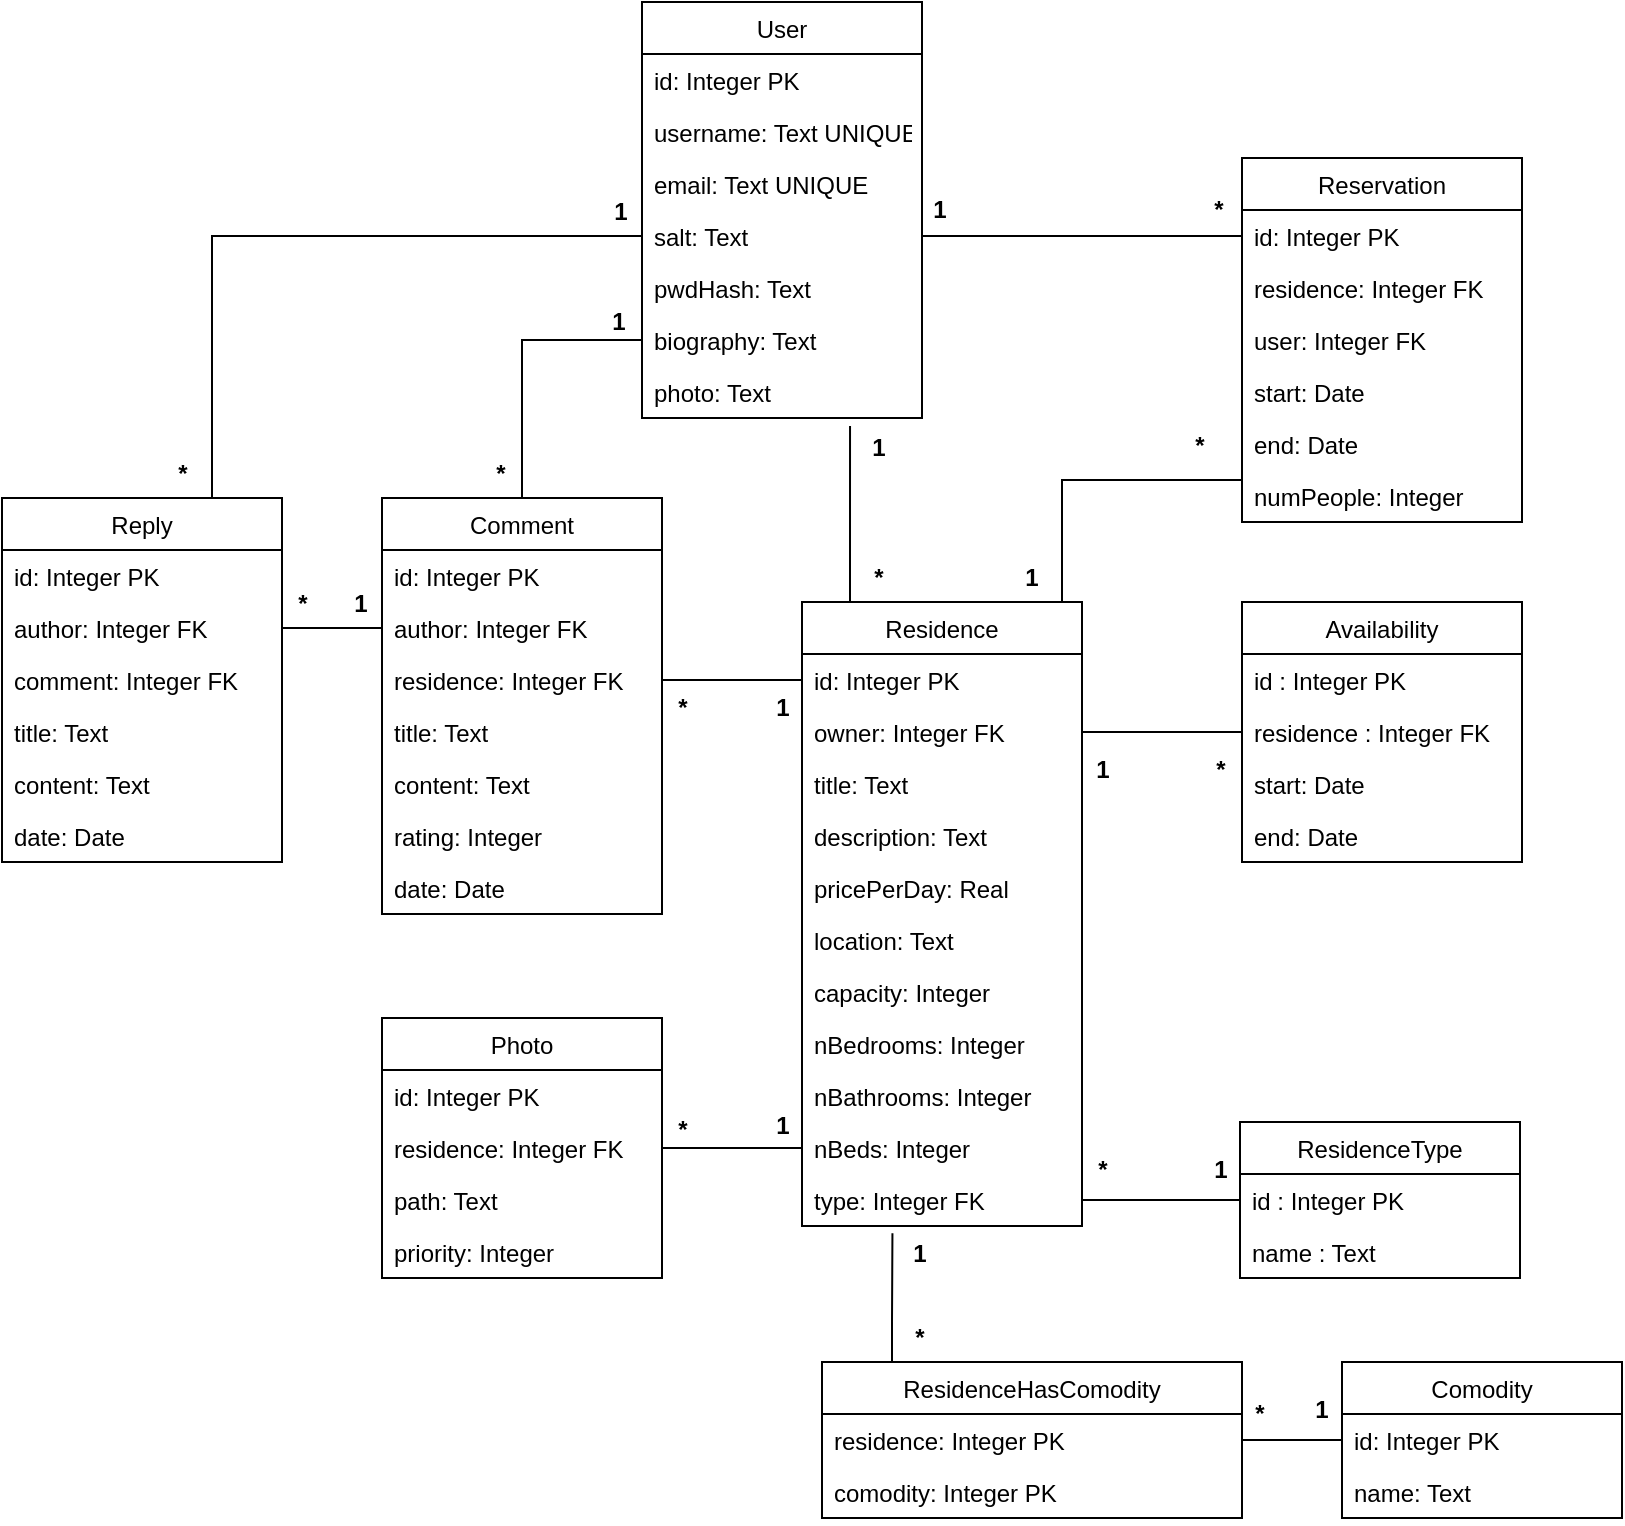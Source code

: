 <mxfile version="12.2.0" type="device" pages="1"><diagram id="iP0iWWese7woXahSP8J5" name="Page-1"><mxGraphModel dx="2500" dy="855" grid="1" gridSize="10" guides="1" tooltips="1" connect="1" arrows="1" fold="1" page="1" pageScale="1" pageWidth="827" pageHeight="1169" math="0" shadow="0"><root><mxCell id="0"/><mxCell id="1" parent="0"/><mxCell id="5Inx0Mx50LOXE3vgJmMi-1" value="User" style="swimlane;fontStyle=0;childLayout=stackLayout;horizontal=1;startSize=26;fillColor=none;horizontalStack=0;resizeParent=1;resizeParentMax=0;resizeLast=0;collapsible=1;marginBottom=0;" parent="1" vertex="1"><mxGeometry x="150" y="60" width="140" height="208" as="geometry"/></mxCell><mxCell id="5Inx0Mx50LOXE3vgJmMi-2" value="id: Integer PK" style="text;strokeColor=none;fillColor=none;align=left;verticalAlign=top;spacingLeft=4;spacingRight=4;overflow=hidden;rotatable=0;points=[[0,0.5],[1,0.5]];portConstraint=eastwest;" parent="5Inx0Mx50LOXE3vgJmMi-1" vertex="1"><mxGeometry y="26" width="140" height="26" as="geometry"/></mxCell><mxCell id="5Inx0Mx50LOXE3vgJmMi-3" value="username: Text UNIQUE" style="text;strokeColor=none;fillColor=none;align=left;verticalAlign=top;spacingLeft=4;spacingRight=4;overflow=hidden;rotatable=0;points=[[0,0.5],[1,0.5]];portConstraint=eastwest;" parent="5Inx0Mx50LOXE3vgJmMi-1" vertex="1"><mxGeometry y="52" width="140" height="26" as="geometry"/></mxCell><mxCell id="5Inx0Mx50LOXE3vgJmMi-26" value="email: Text UNIQUE" style="text;strokeColor=none;fillColor=none;align=left;verticalAlign=top;spacingLeft=4;spacingRight=4;overflow=hidden;rotatable=0;points=[[0,0.5],[1,0.5]];portConstraint=eastwest;" parent="5Inx0Mx50LOXE3vgJmMi-1" vertex="1"><mxGeometry y="78" width="140" height="26" as="geometry"/></mxCell><mxCell id="5Inx0Mx50LOXE3vgJmMi-31" value="salt: Text" style="text;strokeColor=none;fillColor=none;align=left;verticalAlign=top;spacingLeft=4;spacingRight=4;overflow=hidden;rotatable=0;points=[[0,0.5],[1,0.5]];portConstraint=eastwest;" parent="5Inx0Mx50LOXE3vgJmMi-1" vertex="1"><mxGeometry y="104" width="140" height="26" as="geometry"/></mxCell><mxCell id="5Inx0Mx50LOXE3vgJmMi-4" value="pwdHash: Text" style="text;strokeColor=none;fillColor=none;align=left;verticalAlign=top;spacingLeft=4;spacingRight=4;overflow=hidden;rotatable=0;points=[[0,0.5],[1,0.5]];portConstraint=eastwest;" parent="5Inx0Mx50LOXE3vgJmMi-1" vertex="1"><mxGeometry y="130" width="140" height="26" as="geometry"/></mxCell><mxCell id="5Inx0Mx50LOXE3vgJmMi-79" value="biography: Text" style="text;strokeColor=none;fillColor=none;align=left;verticalAlign=top;spacingLeft=4;spacingRight=4;overflow=hidden;rotatable=0;points=[[0,0.5],[1,0.5]];portConstraint=eastwest;" parent="5Inx0Mx50LOXE3vgJmMi-1" vertex="1"><mxGeometry y="156" width="140" height="26" as="geometry"/></mxCell><mxCell id="5Inx0Mx50LOXE3vgJmMi-82" value="photo: Text" style="text;strokeColor=none;fillColor=none;align=left;verticalAlign=top;spacingLeft=4;spacingRight=4;overflow=hidden;rotatable=0;points=[[0,0.5],[1,0.5]];portConstraint=eastwest;" parent="5Inx0Mx50LOXE3vgJmMi-1" vertex="1"><mxGeometry y="182" width="140" height="26" as="geometry"/></mxCell><mxCell id="5Inx0Mx50LOXE3vgJmMi-5" value="Reservation" style="swimlane;fontStyle=0;childLayout=stackLayout;horizontal=1;startSize=26;fillColor=none;horizontalStack=0;resizeParent=1;resizeParentMax=0;resizeLast=0;collapsible=1;marginBottom=0;" parent="1" vertex="1"><mxGeometry x="450" y="138" width="140" height="182" as="geometry"/></mxCell><mxCell id="5Inx0Mx50LOXE3vgJmMi-6" value="id: Integer PK" style="text;strokeColor=none;fillColor=none;align=left;verticalAlign=top;spacingLeft=4;spacingRight=4;overflow=hidden;rotatable=0;points=[[0,0.5],[1,0.5]];portConstraint=eastwest;" parent="5Inx0Mx50LOXE3vgJmMi-5" vertex="1"><mxGeometry y="26" width="140" height="26" as="geometry"/></mxCell><mxCell id="5Inx0Mx50LOXE3vgJmMi-7" value="residence: Integer FK" style="text;strokeColor=none;fillColor=none;align=left;verticalAlign=top;spacingLeft=4;spacingRight=4;overflow=hidden;rotatable=0;points=[[0,0.5],[1,0.5]];portConstraint=eastwest;" parent="5Inx0Mx50LOXE3vgJmMi-5" vertex="1"><mxGeometry y="52" width="140" height="26" as="geometry"/></mxCell><mxCell id="5Inx0Mx50LOXE3vgJmMi-8" value="user: Integer FK" style="text;strokeColor=none;fillColor=none;align=left;verticalAlign=top;spacingLeft=4;spacingRight=4;overflow=hidden;rotatable=0;points=[[0,0.5],[1,0.5]];portConstraint=eastwest;" parent="5Inx0Mx50LOXE3vgJmMi-5" vertex="1"><mxGeometry y="78" width="140" height="26" as="geometry"/></mxCell><mxCell id="5Inx0Mx50LOXE3vgJmMi-32" value="start: Date" style="text;strokeColor=none;fillColor=none;align=left;verticalAlign=top;spacingLeft=4;spacingRight=4;overflow=hidden;rotatable=0;points=[[0,0.5],[1,0.5]];portConstraint=eastwest;" parent="5Inx0Mx50LOXE3vgJmMi-5" vertex="1"><mxGeometry y="104" width="140" height="26" as="geometry"/></mxCell><mxCell id="5Inx0Mx50LOXE3vgJmMi-33" value="end: Date" style="text;strokeColor=none;fillColor=none;align=left;verticalAlign=top;spacingLeft=4;spacingRight=4;overflow=hidden;rotatable=0;points=[[0,0.5],[1,0.5]];portConstraint=eastwest;" parent="5Inx0Mx50LOXE3vgJmMi-5" vertex="1"><mxGeometry y="130" width="140" height="26" as="geometry"/></mxCell><mxCell id="5Inx0Mx50LOXE3vgJmMi-34" value="numPeople: Integer" style="text;strokeColor=none;fillColor=none;align=left;verticalAlign=top;spacingLeft=4;spacingRight=4;overflow=hidden;rotatable=0;points=[[0,0.5],[1,0.5]];portConstraint=eastwest;" parent="5Inx0Mx50LOXE3vgJmMi-5" vertex="1"><mxGeometry y="156" width="140" height="26" as="geometry"/></mxCell><mxCell id="5Inx0Mx50LOXE3vgJmMi-84" style="edgeStyle=orthogonalEdgeStyle;rounded=0;orthogonalLoop=1;jettySize=auto;html=1;entryX=0.743;entryY=1.156;entryDx=0;entryDy=0;entryPerimeter=0;endArrow=none;endFill=0;" parent="1" source="5Inx0Mx50LOXE3vgJmMi-10" target="5Inx0Mx50LOXE3vgJmMi-82" edge="1"><mxGeometry relative="1" as="geometry"><Array as="points"><mxPoint x="254" y="340"/><mxPoint x="254" y="340"/></Array></mxGeometry></mxCell><mxCell id="5Inx0Mx50LOXE3vgJmMi-10" value="Residence" style="swimlane;fontStyle=0;childLayout=stackLayout;horizontal=1;startSize=26;fillColor=none;horizontalStack=0;resizeParent=1;resizeParentMax=0;resizeLast=0;collapsible=1;marginBottom=0;" parent="1" vertex="1"><mxGeometry x="230" y="360" width="140" height="312" as="geometry"/></mxCell><mxCell id="5Inx0Mx50LOXE3vgJmMi-11" value="id: Integer PK" style="text;strokeColor=none;fillColor=none;align=left;verticalAlign=top;spacingLeft=4;spacingRight=4;overflow=hidden;rotatable=0;points=[[0,0.5],[1,0.5]];portConstraint=eastwest;" parent="5Inx0Mx50LOXE3vgJmMi-10" vertex="1"><mxGeometry y="26" width="140" height="26" as="geometry"/></mxCell><mxCell id="5Inx0Mx50LOXE3vgJmMi-12" value="owner: Integer FK" style="text;strokeColor=none;fillColor=none;align=left;verticalAlign=top;spacingLeft=4;spacingRight=4;overflow=hidden;rotatable=0;points=[[0,0.5],[1,0.5]];portConstraint=eastwest;" parent="5Inx0Mx50LOXE3vgJmMi-10" vertex="1"><mxGeometry y="52" width="140" height="26" as="geometry"/></mxCell><mxCell id="5Inx0Mx50LOXE3vgJmMi-13" value="title: Text" style="text;strokeColor=none;fillColor=none;align=left;verticalAlign=top;spacingLeft=4;spacingRight=4;overflow=hidden;rotatable=0;points=[[0,0.5],[1,0.5]];portConstraint=eastwest;" parent="5Inx0Mx50LOXE3vgJmMi-10" vertex="1"><mxGeometry y="78" width="140" height="26" as="geometry"/></mxCell><mxCell id="5Inx0Mx50LOXE3vgJmMi-25" value="description: Text" style="text;strokeColor=none;fillColor=none;align=left;verticalAlign=top;spacingLeft=4;spacingRight=4;overflow=hidden;rotatable=0;points=[[0,0.5],[1,0.5]];portConstraint=eastwest;" parent="5Inx0Mx50LOXE3vgJmMi-10" vertex="1"><mxGeometry y="104" width="140" height="26" as="geometry"/></mxCell><mxCell id="5Inx0Mx50LOXE3vgJmMi-21" value="pricePerDay: Real" style="text;strokeColor=none;fillColor=none;align=left;verticalAlign=top;spacingLeft=4;spacingRight=4;overflow=hidden;rotatable=0;points=[[0,0.5],[1,0.5]];portConstraint=eastwest;" parent="5Inx0Mx50LOXE3vgJmMi-10" vertex="1"><mxGeometry y="130" width="140" height="26" as="geometry"/></mxCell><mxCell id="5Inx0Mx50LOXE3vgJmMi-22" value="location: Text" style="text;strokeColor=none;fillColor=none;align=left;verticalAlign=top;spacingLeft=4;spacingRight=4;overflow=hidden;rotatable=0;points=[[0,0.5],[1,0.5]];portConstraint=eastwest;" parent="5Inx0Mx50LOXE3vgJmMi-10" vertex="1"><mxGeometry y="156" width="140" height="26" as="geometry"/></mxCell><mxCell id="5Inx0Mx50LOXE3vgJmMi-24" value="capacity: Integer" style="text;strokeColor=none;fillColor=none;align=left;verticalAlign=top;spacingLeft=4;spacingRight=4;overflow=hidden;rotatable=0;points=[[0,0.5],[1,0.5]];portConstraint=eastwest;" parent="5Inx0Mx50LOXE3vgJmMi-10" vertex="1"><mxGeometry y="182" width="140" height="26" as="geometry"/></mxCell><mxCell id="5Inx0Mx50LOXE3vgJmMi-23" value="nBedrooms: Integer" style="text;strokeColor=none;fillColor=none;align=left;verticalAlign=top;spacingLeft=4;spacingRight=4;overflow=hidden;rotatable=0;points=[[0,0.5],[1,0.5]];portConstraint=eastwest;" parent="5Inx0Mx50LOXE3vgJmMi-10" vertex="1"><mxGeometry y="208" width="140" height="26" as="geometry"/></mxCell><mxCell id="5Inx0Mx50LOXE3vgJmMi-48" value="nBathrooms: Integer" style="text;strokeColor=none;fillColor=none;align=left;verticalAlign=top;spacingLeft=4;spacingRight=4;overflow=hidden;rotatable=0;points=[[0,0.5],[1,0.5]];portConstraint=eastwest;" parent="5Inx0Mx50LOXE3vgJmMi-10" vertex="1"><mxGeometry y="234" width="140" height="26" as="geometry"/></mxCell><mxCell id="5Inx0Mx50LOXE3vgJmMi-49" value="nBeds: Integer" style="text;strokeColor=none;fillColor=none;align=left;verticalAlign=top;spacingLeft=4;spacingRight=4;overflow=hidden;rotatable=0;points=[[0,0.5],[1,0.5]];portConstraint=eastwest;" parent="5Inx0Mx50LOXE3vgJmMi-10" vertex="1"><mxGeometry y="260" width="140" height="26" as="geometry"/></mxCell><mxCell id="5Inx0Mx50LOXE3vgJmMi-50" value="type: Integer FK" style="text;strokeColor=none;fillColor=none;align=left;verticalAlign=top;spacingLeft=4;spacingRight=4;overflow=hidden;rotatable=0;points=[[0,0.5],[1,0.5]];portConstraint=eastwest;" parent="5Inx0Mx50LOXE3vgJmMi-10" vertex="1"><mxGeometry y="286" width="140" height="26" as="geometry"/></mxCell><mxCell id="5Inx0Mx50LOXE3vgJmMi-14" value="Availability" style="swimlane;fontStyle=0;childLayout=stackLayout;horizontal=1;startSize=26;fillColor=none;horizontalStack=0;resizeParent=1;resizeParentMax=0;resizeLast=0;collapsible=1;marginBottom=0;" parent="1" vertex="1"><mxGeometry x="450" y="360" width="140" height="130" as="geometry"/></mxCell><mxCell id="5Inx0Mx50LOXE3vgJmMi-15" value="id : Integer PK" style="text;strokeColor=none;fillColor=none;align=left;verticalAlign=top;spacingLeft=4;spacingRight=4;overflow=hidden;rotatable=0;points=[[0,0.5],[1,0.5]];portConstraint=eastwest;" parent="5Inx0Mx50LOXE3vgJmMi-14" vertex="1"><mxGeometry y="26" width="140" height="26" as="geometry"/></mxCell><mxCell id="5Inx0Mx50LOXE3vgJmMi-18" value="residence : Integer FK" style="text;strokeColor=none;fillColor=none;align=left;verticalAlign=top;spacingLeft=4;spacingRight=4;overflow=hidden;rotatable=0;points=[[0,0.5],[1,0.5]];portConstraint=eastwest;" parent="5Inx0Mx50LOXE3vgJmMi-14" vertex="1"><mxGeometry y="52" width="140" height="26" as="geometry"/></mxCell><mxCell id="5Inx0Mx50LOXE3vgJmMi-16" value="start: Date" style="text;strokeColor=none;fillColor=none;align=left;verticalAlign=top;spacingLeft=4;spacingRight=4;overflow=hidden;rotatable=0;points=[[0,0.5],[1,0.5]];portConstraint=eastwest;" parent="5Inx0Mx50LOXE3vgJmMi-14" vertex="1"><mxGeometry y="78" width="140" height="26" as="geometry"/></mxCell><mxCell id="5Inx0Mx50LOXE3vgJmMi-17" value="end: Date" style="text;strokeColor=none;fillColor=none;align=left;verticalAlign=top;spacingLeft=4;spacingRight=4;overflow=hidden;rotatable=0;points=[[0,0.5],[1,0.5]];portConstraint=eastwest;" parent="5Inx0Mx50LOXE3vgJmMi-14" vertex="1"><mxGeometry y="104" width="140" height="26" as="geometry"/></mxCell><mxCell id="5Inx0Mx50LOXE3vgJmMi-90" style="edgeStyle=orthogonalEdgeStyle;rounded=0;orthogonalLoop=1;jettySize=auto;html=1;entryX=0;entryY=0.5;entryDx=0;entryDy=0;endArrow=none;endFill=0;" parent="1" source="5Inx0Mx50LOXE3vgJmMi-27" target="5Inx0Mx50LOXE3vgJmMi-79" edge="1"><mxGeometry relative="1" as="geometry"/></mxCell><mxCell id="5Inx0Mx50LOXE3vgJmMi-27" value="Comment" style="swimlane;fontStyle=0;childLayout=stackLayout;horizontal=1;startSize=26;fillColor=none;horizontalStack=0;resizeParent=1;resizeParentMax=0;resizeLast=0;collapsible=1;marginBottom=0;" parent="1" vertex="1"><mxGeometry x="20" y="308" width="140" height="208" as="geometry"/></mxCell><mxCell id="5Inx0Mx50LOXE3vgJmMi-28" value="id: Integer PK" style="text;strokeColor=none;fillColor=none;align=left;verticalAlign=top;spacingLeft=4;spacingRight=4;overflow=hidden;rotatable=0;points=[[0,0.5],[1,0.5]];portConstraint=eastwest;" parent="5Inx0Mx50LOXE3vgJmMi-27" vertex="1"><mxGeometry y="26" width="140" height="26" as="geometry"/></mxCell><mxCell id="5Inx0Mx50LOXE3vgJmMi-30" value="author: Integer FK" style="text;strokeColor=none;fillColor=none;align=left;verticalAlign=top;spacingLeft=4;spacingRight=4;overflow=hidden;rotatable=0;points=[[0,0.5],[1,0.5]];portConstraint=eastwest;" parent="5Inx0Mx50LOXE3vgJmMi-27" vertex="1"><mxGeometry y="52" width="140" height="26" as="geometry"/></mxCell><mxCell id="5Inx0Mx50LOXE3vgJmMi-29" value="residence: Integer FK" style="text;strokeColor=none;fillColor=none;align=left;verticalAlign=top;spacingLeft=4;spacingRight=4;overflow=hidden;rotatable=0;points=[[0,0.5],[1,0.5]];portConstraint=eastwest;" parent="5Inx0Mx50LOXE3vgJmMi-27" vertex="1"><mxGeometry y="78" width="140" height="26" as="geometry"/></mxCell><mxCell id="5Inx0Mx50LOXE3vgJmMi-35" value="title: Text" style="text;strokeColor=none;fillColor=none;align=left;verticalAlign=top;spacingLeft=4;spacingRight=4;overflow=hidden;rotatable=0;points=[[0,0.5],[1,0.5]];portConstraint=eastwest;" parent="5Inx0Mx50LOXE3vgJmMi-27" vertex="1"><mxGeometry y="104" width="140" height="26" as="geometry"/></mxCell><mxCell id="5Inx0Mx50LOXE3vgJmMi-36" value="content: Text" style="text;strokeColor=none;fillColor=none;align=left;verticalAlign=top;spacingLeft=4;spacingRight=4;overflow=hidden;rotatable=0;points=[[0,0.5],[1,0.5]];portConstraint=eastwest;" parent="5Inx0Mx50LOXE3vgJmMi-27" vertex="1"><mxGeometry y="130" width="140" height="26" as="geometry"/></mxCell><mxCell id="5Inx0Mx50LOXE3vgJmMi-37" value="rating: Integer" style="text;strokeColor=none;fillColor=none;align=left;verticalAlign=top;spacingLeft=4;spacingRight=4;overflow=hidden;rotatable=0;points=[[0,0.5],[1,0.5]];portConstraint=eastwest;" parent="5Inx0Mx50LOXE3vgJmMi-27" vertex="1"><mxGeometry y="156" width="140" height="26" as="geometry"/></mxCell><mxCell id="5Inx0Mx50LOXE3vgJmMi-38" value="date: Date" style="text;strokeColor=none;fillColor=none;align=left;verticalAlign=top;spacingLeft=4;spacingRight=4;overflow=hidden;rotatable=0;points=[[0,0.5],[1,0.5]];portConstraint=eastwest;" parent="5Inx0Mx50LOXE3vgJmMi-27" vertex="1"><mxGeometry y="182" width="140" height="26" as="geometry"/></mxCell><mxCell id="1BMxIGrok19aSOFd6MIy-2" style="edgeStyle=orthogonalEdgeStyle;rounded=0;orthogonalLoop=1;jettySize=auto;html=1;exitX=1;exitY=0.5;exitDx=0;exitDy=0;entryX=0;entryY=0.5;entryDx=0;entryDy=0;endArrow=none;endFill=0;" edge="1" parent="1" source="5Inx0Mx50LOXE3vgJmMi-39" target="5Inx0Mx50LOXE3vgJmMi-49"><mxGeometry relative="1" as="geometry"><Array as="points"><mxPoint x="230" y="633"/><mxPoint x="230" y="633"/></Array></mxGeometry></mxCell><mxCell id="5Inx0Mx50LOXE3vgJmMi-39" value="Photo" style="swimlane;fontStyle=0;childLayout=stackLayout;horizontal=1;startSize=26;fillColor=none;horizontalStack=0;resizeParent=1;resizeParentMax=0;resizeLast=0;collapsible=1;marginBottom=0;" parent="1" vertex="1"><mxGeometry x="20" y="568" width="140" height="130" as="geometry"/></mxCell><mxCell id="5Inx0Mx50LOXE3vgJmMi-40" value="id: Integer PK" style="text;strokeColor=none;fillColor=none;align=left;verticalAlign=top;spacingLeft=4;spacingRight=4;overflow=hidden;rotatable=0;points=[[0,0.5],[1,0.5]];portConstraint=eastwest;" parent="5Inx0Mx50LOXE3vgJmMi-39" vertex="1"><mxGeometry y="26" width="140" height="26" as="geometry"/></mxCell><mxCell id="5Inx0Mx50LOXE3vgJmMi-41" value="residence: Integer FK" style="text;strokeColor=none;fillColor=none;align=left;verticalAlign=top;spacingLeft=4;spacingRight=4;overflow=hidden;rotatable=0;points=[[0,0.5],[1,0.5]];portConstraint=eastwest;" parent="5Inx0Mx50LOXE3vgJmMi-39" vertex="1"><mxGeometry y="52" width="140" height="26" as="geometry"/></mxCell><mxCell id="5Inx0Mx50LOXE3vgJmMi-42" value="path: Text" style="text;strokeColor=none;fillColor=none;align=left;verticalAlign=top;spacingLeft=4;spacingRight=4;overflow=hidden;rotatable=0;points=[[0,0.5],[1,0.5]];portConstraint=eastwest;" parent="5Inx0Mx50LOXE3vgJmMi-39" vertex="1"><mxGeometry y="78" width="140" height="26" as="geometry"/></mxCell><mxCell id="5Inx0Mx50LOXE3vgJmMi-47" value="priority: Integer" style="text;strokeColor=none;fillColor=none;align=left;verticalAlign=top;spacingLeft=4;spacingRight=4;overflow=hidden;rotatable=0;points=[[0,0.5],[1,0.5]];portConstraint=eastwest;" parent="5Inx0Mx50LOXE3vgJmMi-39" vertex="1"><mxGeometry y="104" width="140" height="26" as="geometry"/></mxCell><mxCell id="5Inx0Mx50LOXE3vgJmMi-51" value="Comodity" style="swimlane;fontStyle=0;childLayout=stackLayout;horizontal=1;startSize=26;fillColor=none;horizontalStack=0;resizeParent=1;resizeParentMax=0;resizeLast=0;collapsible=1;marginBottom=0;" parent="1" vertex="1"><mxGeometry x="500" y="740" width="140" height="78" as="geometry"/></mxCell><mxCell id="5Inx0Mx50LOXE3vgJmMi-52" value="id: Integer PK" style="text;strokeColor=none;fillColor=none;align=left;verticalAlign=top;spacingLeft=4;spacingRight=4;overflow=hidden;rotatable=0;points=[[0,0.5],[1,0.5]];portConstraint=eastwest;" parent="5Inx0Mx50LOXE3vgJmMi-51" vertex="1"><mxGeometry y="26" width="140" height="26" as="geometry"/></mxCell><mxCell id="5Inx0Mx50LOXE3vgJmMi-53" value="name: Text" style="text;strokeColor=none;fillColor=none;align=left;verticalAlign=top;spacingLeft=4;spacingRight=4;overflow=hidden;rotatable=0;points=[[0,0.5],[1,0.5]];portConstraint=eastwest;" parent="5Inx0Mx50LOXE3vgJmMi-51" vertex="1"><mxGeometry y="52" width="140" height="26" as="geometry"/></mxCell><mxCell id="5Inx0Mx50LOXE3vgJmMi-89" style="edgeStyle=orthogonalEdgeStyle;rounded=0;orthogonalLoop=1;jettySize=auto;html=1;entryX=0.323;entryY=1.138;entryDx=0;entryDy=0;entryPerimeter=0;endArrow=none;endFill=0;" parent="1" source="5Inx0Mx50LOXE3vgJmMi-59" target="5Inx0Mx50LOXE3vgJmMi-50" edge="1"><mxGeometry relative="1" as="geometry"><Array as="points"><mxPoint x="275" y="720"/><mxPoint x="275" y="720"/></Array></mxGeometry></mxCell><mxCell id="5Inx0Mx50LOXE3vgJmMi-59" value="ResidenceHasComodity" style="swimlane;fontStyle=0;childLayout=stackLayout;horizontal=1;startSize=26;fillColor=none;horizontalStack=0;resizeParent=1;resizeParentMax=0;resizeLast=0;collapsible=1;marginBottom=0;" parent="1" vertex="1"><mxGeometry x="240" y="740" width="210" height="78" as="geometry"/></mxCell><mxCell id="5Inx0Mx50LOXE3vgJmMi-60" value="residence: Integer PK" style="text;strokeColor=none;fillColor=none;align=left;verticalAlign=top;spacingLeft=4;spacingRight=4;overflow=hidden;rotatable=0;points=[[0,0.5],[1,0.5]];portConstraint=eastwest;" parent="5Inx0Mx50LOXE3vgJmMi-59" vertex="1"><mxGeometry y="26" width="210" height="26" as="geometry"/></mxCell><mxCell id="5Inx0Mx50LOXE3vgJmMi-61" value="comodity: Integer PK" style="text;strokeColor=none;fillColor=none;align=left;verticalAlign=top;spacingLeft=4;spacingRight=4;overflow=hidden;rotatable=0;points=[[0,0.5],[1,0.5]];portConstraint=eastwest;" parent="5Inx0Mx50LOXE3vgJmMi-59" vertex="1"><mxGeometry y="52" width="210" height="26" as="geometry"/></mxCell><mxCell id="5Inx0Mx50LOXE3vgJmMi-65" style="edgeStyle=orthogonalEdgeStyle;rounded=0;orthogonalLoop=1;jettySize=auto;html=1;exitX=0;exitY=0.5;exitDx=0;exitDy=0;entryX=0.75;entryY=0;entryDx=0;entryDy=0;endArrow=none;endFill=0;" parent="1" source="5Inx0Mx50LOXE3vgJmMi-34" target="5Inx0Mx50LOXE3vgJmMi-10" edge="1"><mxGeometry relative="1" as="geometry"><Array as="points"><mxPoint x="360" y="299"/><mxPoint x="360" y="360"/></Array></mxGeometry></mxCell><mxCell id="5Inx0Mx50LOXE3vgJmMi-78" style="edgeStyle=orthogonalEdgeStyle;rounded=0;orthogonalLoop=1;jettySize=auto;html=1;exitX=1;exitY=0.5;exitDx=0;exitDy=0;entryX=0;entryY=0.5;entryDx=0;entryDy=0;endArrow=none;endFill=0;" parent="1" source="5Inx0Mx50LOXE3vgJmMi-29" target="5Inx0Mx50LOXE3vgJmMi-11" edge="1"><mxGeometry relative="1" as="geometry"/></mxCell><mxCell id="5Inx0Mx50LOXE3vgJmMi-85" style="edgeStyle=orthogonalEdgeStyle;rounded=0;orthogonalLoop=1;jettySize=auto;html=1;exitX=0;exitY=0.5;exitDx=0;exitDy=0;entryX=1;entryY=0.5;entryDx=0;entryDy=0;endArrow=none;endFill=0;" parent="1" source="5Inx0Mx50LOXE3vgJmMi-18" target="5Inx0Mx50LOXE3vgJmMi-12" edge="1"><mxGeometry relative="1" as="geometry"/></mxCell><mxCell id="5Inx0Mx50LOXE3vgJmMi-91" style="edgeStyle=orthogonalEdgeStyle;rounded=0;orthogonalLoop=1;jettySize=auto;html=1;exitX=1;exitY=0.5;exitDx=0;exitDy=0;entryX=0;entryY=0.5;entryDx=0;entryDy=0;endArrow=none;endFill=0;" parent="1" source="5Inx0Mx50LOXE3vgJmMi-60" target="5Inx0Mx50LOXE3vgJmMi-52" edge="1"><mxGeometry relative="1" as="geometry"/></mxCell><mxCell id="5Inx0Mx50LOXE3vgJmMi-94" value="1" style="text;align=center;fontStyle=1;verticalAlign=middle;spacingLeft=3;spacingRight=3;strokeColor=none;rotatable=0;points=[[0,0.5],[1,0.5]];portConstraint=eastwest;" parent="1" vertex="1"><mxGeometry x="279" y="672" width="20" height="26" as="geometry"/></mxCell><mxCell id="5Inx0Mx50LOXE3vgJmMi-95" value="*" style="text;align=center;fontStyle=1;verticalAlign=middle;spacingLeft=3;spacingRight=3;strokeColor=none;rotatable=0;points=[[0,0.5],[1,0.5]];portConstraint=eastwest;" parent="1" vertex="1"><mxGeometry x="279" y="714" width="20" height="26" as="geometry"/></mxCell><mxCell id="5Inx0Mx50LOXE3vgJmMi-96" value="*" style="text;align=center;fontStyle=1;verticalAlign=middle;spacingLeft=3;spacingRight=3;strokeColor=none;rotatable=0;points=[[0,0.5],[1,0.5]];portConstraint=eastwest;" parent="1" vertex="1"><mxGeometry x="449" y="752" width="20" height="26" as="geometry"/></mxCell><mxCell id="5Inx0Mx50LOXE3vgJmMi-97" value="1" style="text;align=center;fontStyle=1;verticalAlign=middle;spacingLeft=3;spacingRight=3;strokeColor=none;rotatable=0;points=[[0,0.5],[1,0.5]];portConstraint=eastwest;" parent="1" vertex="1"><mxGeometry x="480" y="750" width="20" height="26" as="geometry"/></mxCell><mxCell id="5Inx0Mx50LOXE3vgJmMi-98" value="*" style="text;align=center;fontStyle=1;verticalAlign=middle;spacingLeft=3;spacingRight=3;strokeColor=none;rotatable=0;points=[[0,0.5],[1,0.5]];portConstraint=eastwest;" parent="1" vertex="1"><mxGeometry x="160" y="610" width="21" height="26" as="geometry"/></mxCell><mxCell id="5Inx0Mx50LOXE3vgJmMi-99" value="1" style="text;align=center;fontStyle=1;verticalAlign=middle;spacingLeft=3;spacingRight=3;strokeColor=none;rotatable=0;points=[[0,0.5],[1,0.5]];portConstraint=eastwest;" parent="1" vertex="1"><mxGeometry x="210.5" y="608" width="20" height="26" as="geometry"/></mxCell><mxCell id="5Inx0Mx50LOXE3vgJmMi-101" value="*" style="text;align=center;fontStyle=1;verticalAlign=middle;spacingLeft=3;spacingRight=3;strokeColor=none;rotatable=0;points=[[0,0.5],[1,0.5]];portConstraint=eastwest;" parent="1" vertex="1"><mxGeometry x="160" y="399" width="21" height="26" as="geometry"/></mxCell><mxCell id="5Inx0Mx50LOXE3vgJmMi-102" value="1" style="text;align=center;fontStyle=1;verticalAlign=middle;spacingLeft=3;spacingRight=3;strokeColor=none;rotatable=0;points=[[0,0.5],[1,0.5]];portConstraint=eastwest;" parent="1" vertex="1"><mxGeometry x="210" y="399" width="21" height="26" as="geometry"/></mxCell><mxCell id="5Inx0Mx50LOXE3vgJmMi-103" value="*" style="text;align=center;fontStyle=1;verticalAlign=middle;spacingLeft=3;spacingRight=3;strokeColor=none;rotatable=0;points=[[0,0.5],[1,0.5]];portConstraint=eastwest;" parent="1" vertex="1"><mxGeometry x="429" y="430" width="21" height="26" as="geometry"/></mxCell><mxCell id="5Inx0Mx50LOXE3vgJmMi-104" value="1" style="text;align=center;fontStyle=1;verticalAlign=middle;spacingLeft=3;spacingRight=3;strokeColor=none;rotatable=0;points=[[0,0.5],[1,0.5]];portConstraint=eastwest;" parent="1" vertex="1"><mxGeometry x="370" y="430" width="21" height="26" as="geometry"/></mxCell><mxCell id="5Inx0Mx50LOXE3vgJmMi-105" value="1" style="text;align=center;fontStyle=1;verticalAlign=middle;spacingLeft=3;spacingRight=3;strokeColor=none;rotatable=0;points=[[0,0.5],[1,0.5]];portConstraint=eastwest;" parent="1" vertex="1"><mxGeometry x="334.5" y="334" width="21" height="26" as="geometry"/></mxCell><mxCell id="5Inx0Mx50LOXE3vgJmMi-106" value="*" style="text;align=center;fontStyle=1;verticalAlign=middle;spacingLeft=3;spacingRight=3;strokeColor=none;rotatable=0;points=[[0,0.5],[1,0.5]];portConstraint=eastwest;" parent="1" vertex="1"><mxGeometry x="418.5" y="268" width="21" height="26" as="geometry"/></mxCell><mxCell id="5Inx0Mx50LOXE3vgJmMi-107" value="*" style="text;align=center;fontStyle=1;verticalAlign=middle;spacingLeft=3;spacingRight=3;strokeColor=none;rotatable=0;points=[[0,0.5],[1,0.5]];portConstraint=eastwest;" parent="1" vertex="1"><mxGeometry x="428" y="150" width="21" height="26" as="geometry"/></mxCell><mxCell id="5Inx0Mx50LOXE3vgJmMi-108" value="1" style="text;align=center;fontStyle=1;verticalAlign=middle;spacingLeft=3;spacingRight=3;strokeColor=none;rotatable=0;points=[[0,0.5],[1,0.5]];portConstraint=eastwest;" parent="1" vertex="1"><mxGeometry x="288.5" y="150" width="21" height="26" as="geometry"/></mxCell><mxCell id="5Inx0Mx50LOXE3vgJmMi-109" value="*" style="text;align=center;fontStyle=1;verticalAlign=middle;spacingLeft=3;spacingRight=3;strokeColor=none;rotatable=0;points=[[0,0.5],[1,0.5]];portConstraint=eastwest;" parent="1" vertex="1"><mxGeometry x="69" y="282" width="21" height="26" as="geometry"/></mxCell><mxCell id="5Inx0Mx50LOXE3vgJmMi-110" value="1" style="text;align=center;fontStyle=1;verticalAlign=middle;spacingLeft=3;spacingRight=3;strokeColor=none;rotatable=0;points=[[0,0.5],[1,0.5]];portConstraint=eastwest;" parent="1" vertex="1"><mxGeometry x="128" y="206" width="21" height="26" as="geometry"/></mxCell><mxCell id="1BMxIGrok19aSOFd6MIy-4" style="edgeStyle=orthogonalEdgeStyle;rounded=0;orthogonalLoop=1;jettySize=auto;html=1;exitX=0.75;exitY=0;exitDx=0;exitDy=0;entryX=0;entryY=0.5;entryDx=0;entryDy=0;endArrow=none;endFill=0;" edge="1" parent="1" source="5Inx0Mx50LOXE3vgJmMi-112" target="5Inx0Mx50LOXE3vgJmMi-31"><mxGeometry relative="1" as="geometry"/></mxCell><mxCell id="5Inx0Mx50LOXE3vgJmMi-112" value="Reply" style="swimlane;fontStyle=0;childLayout=stackLayout;horizontal=1;startSize=26;fillColor=none;horizontalStack=0;resizeParent=1;resizeParentMax=0;resizeLast=0;collapsible=1;marginBottom=0;" parent="1" vertex="1"><mxGeometry x="-170" y="308" width="140" height="182" as="geometry"/></mxCell><mxCell id="5Inx0Mx50LOXE3vgJmMi-113" value="id: Integer PK" style="text;strokeColor=none;fillColor=none;align=left;verticalAlign=top;spacingLeft=4;spacingRight=4;overflow=hidden;rotatable=0;points=[[0,0.5],[1,0.5]];portConstraint=eastwest;" parent="5Inx0Mx50LOXE3vgJmMi-112" vertex="1"><mxGeometry y="26" width="140" height="26" as="geometry"/></mxCell><mxCell id="1BMxIGrok19aSOFd6MIy-3" value="author: Integer FK" style="text;strokeColor=none;fillColor=none;align=left;verticalAlign=top;spacingLeft=4;spacingRight=4;overflow=hidden;rotatable=0;points=[[0,0.5],[1,0.5]];portConstraint=eastwest;" vertex="1" parent="5Inx0Mx50LOXE3vgJmMi-112"><mxGeometry y="52" width="140" height="26" as="geometry"/></mxCell><mxCell id="5Inx0Mx50LOXE3vgJmMi-114" value="comment: Integer FK" style="text;strokeColor=none;fillColor=none;align=left;verticalAlign=top;spacingLeft=4;spacingRight=4;overflow=hidden;rotatable=0;points=[[0,0.5],[1,0.5]];portConstraint=eastwest;" parent="5Inx0Mx50LOXE3vgJmMi-112" vertex="1"><mxGeometry y="78" width="140" height="26" as="geometry"/></mxCell><mxCell id="5Inx0Mx50LOXE3vgJmMi-116" value="title: Text" style="text;strokeColor=none;fillColor=none;align=left;verticalAlign=top;spacingLeft=4;spacingRight=4;overflow=hidden;rotatable=0;points=[[0,0.5],[1,0.5]];portConstraint=eastwest;" parent="5Inx0Mx50LOXE3vgJmMi-112" vertex="1"><mxGeometry y="104" width="140" height="26" as="geometry"/></mxCell><mxCell id="5Inx0Mx50LOXE3vgJmMi-117" value="content: Text" style="text;strokeColor=none;fillColor=none;align=left;verticalAlign=top;spacingLeft=4;spacingRight=4;overflow=hidden;rotatable=0;points=[[0,0.5],[1,0.5]];portConstraint=eastwest;" parent="5Inx0Mx50LOXE3vgJmMi-112" vertex="1"><mxGeometry y="130" width="140" height="26" as="geometry"/></mxCell><mxCell id="5Inx0Mx50LOXE3vgJmMi-119" value="date: Date" style="text;strokeColor=none;fillColor=none;align=left;verticalAlign=top;spacingLeft=4;spacingRight=4;overflow=hidden;rotatable=0;points=[[0,0.5],[1,0.5]];portConstraint=eastwest;" parent="5Inx0Mx50LOXE3vgJmMi-112" vertex="1"><mxGeometry y="156" width="140" height="26" as="geometry"/></mxCell><mxCell id="5Inx0Mx50LOXE3vgJmMi-121" style="edgeStyle=orthogonalEdgeStyle;rounded=0;orthogonalLoop=1;jettySize=auto;html=1;exitX=1;exitY=0.5;exitDx=0;exitDy=0;entryX=0;entryY=0.5;entryDx=0;entryDy=0;endArrow=none;endFill=0;" parent="1" source="1BMxIGrok19aSOFd6MIy-3" target="5Inx0Mx50LOXE3vgJmMi-30" edge="1"><mxGeometry relative="1" as="geometry"/></mxCell><mxCell id="5Inx0Mx50LOXE3vgJmMi-122" value="*" style="text;align=center;fontStyle=1;verticalAlign=middle;spacingLeft=3;spacingRight=3;strokeColor=none;rotatable=0;points=[[0,0.5],[1,0.5]];portConstraint=eastwest;" parent="1" vertex="1"><mxGeometry x="258" y="334" width="21" height="26" as="geometry"/></mxCell><mxCell id="5Inx0Mx50LOXE3vgJmMi-123" value="1" style="text;align=center;fontStyle=1;verticalAlign=middle;spacingLeft=3;spacingRight=3;strokeColor=none;rotatable=0;points=[[0,0.5],[1,0.5]];portConstraint=eastwest;" parent="1" vertex="1"><mxGeometry x="258" y="269" width="21" height="26" as="geometry"/></mxCell><mxCell id="5Inx0Mx50LOXE3vgJmMi-124" value="*" style="text;align=center;fontStyle=1;verticalAlign=middle;spacingLeft=3;spacingRight=3;strokeColor=none;rotatable=0;points=[[0,0.5],[1,0.5]];portConstraint=eastwest;" parent="1" vertex="1"><mxGeometry x="-30" y="347" width="21" height="26" as="geometry"/></mxCell><mxCell id="5Inx0Mx50LOXE3vgJmMi-125" value="1" style="text;align=center;fontStyle=1;verticalAlign=middle;spacingLeft=3;spacingRight=3;strokeColor=none;rotatable=0;points=[[0,0.5],[1,0.5]];portConstraint=eastwest;" parent="1" vertex="1"><mxGeometry x="-1" y="347" width="21" height="26" as="geometry"/></mxCell><mxCell id="1BMxIGrok19aSOFd6MIy-1" style="edgeStyle=orthogonalEdgeStyle;rounded=0;orthogonalLoop=1;jettySize=auto;html=1;exitX=0;exitY=0.5;exitDx=0;exitDy=0;entryX=1;entryY=0.5;entryDx=0;entryDy=0;endArrow=none;endFill=0;" edge="1" parent="1" source="5Inx0Mx50LOXE3vgJmMi-6" target="5Inx0Mx50LOXE3vgJmMi-31"><mxGeometry relative="1" as="geometry"/></mxCell><mxCell id="1BMxIGrok19aSOFd6MIy-5" value="1" style="text;align=center;fontStyle=1;verticalAlign=middle;spacingLeft=3;spacingRight=3;strokeColor=none;rotatable=0;points=[[0,0.5],[1,0.5]];portConstraint=eastwest;" vertex="1" parent="1"><mxGeometry x="129" y="151" width="21" height="26" as="geometry"/></mxCell><mxCell id="1BMxIGrok19aSOFd6MIy-6" value="*" style="text;align=center;fontStyle=1;verticalAlign=middle;spacingLeft=3;spacingRight=3;strokeColor=none;rotatable=0;points=[[0,0.5],[1,0.5]];portConstraint=eastwest;" vertex="1" parent="1"><mxGeometry x="-90" y="282" width="21" height="26" as="geometry"/></mxCell><mxCell id="1BMxIGrok19aSOFd6MIy-7" value="ResidenceType" style="swimlane;fontStyle=0;childLayout=stackLayout;horizontal=1;startSize=26;fillColor=none;horizontalStack=0;resizeParent=1;resizeParentMax=0;resizeLast=0;collapsible=1;marginBottom=0;" vertex="1" parent="1"><mxGeometry x="449" y="620" width="140" height="78" as="geometry"/></mxCell><mxCell id="1BMxIGrok19aSOFd6MIy-8" value="id : Integer PK" style="text;strokeColor=none;fillColor=none;align=left;verticalAlign=top;spacingLeft=4;spacingRight=4;overflow=hidden;rotatable=0;points=[[0,0.5],[1,0.5]];portConstraint=eastwest;" vertex="1" parent="1BMxIGrok19aSOFd6MIy-7"><mxGeometry y="26" width="140" height="26" as="geometry"/></mxCell><mxCell id="1BMxIGrok19aSOFd6MIy-9" value="name : Text" style="text;strokeColor=none;fillColor=none;align=left;verticalAlign=top;spacingLeft=4;spacingRight=4;overflow=hidden;rotatable=0;points=[[0,0.5],[1,0.5]];portConstraint=eastwest;" vertex="1" parent="1BMxIGrok19aSOFd6MIy-7"><mxGeometry y="52" width="140" height="26" as="geometry"/></mxCell><mxCell id="1BMxIGrok19aSOFd6MIy-12" style="edgeStyle=orthogonalEdgeStyle;rounded=0;orthogonalLoop=1;jettySize=auto;html=1;exitX=1;exitY=0.5;exitDx=0;exitDy=0;entryX=0;entryY=0.5;entryDx=0;entryDy=0;endArrow=none;endFill=0;" edge="1" parent="1" source="5Inx0Mx50LOXE3vgJmMi-50" target="1BMxIGrok19aSOFd6MIy-8"><mxGeometry relative="1" as="geometry"/></mxCell><mxCell id="1BMxIGrok19aSOFd6MIy-13" value="*" style="text;align=center;fontStyle=1;verticalAlign=middle;spacingLeft=3;spacingRight=3;strokeColor=none;rotatable=0;points=[[0,0.5],[1,0.5]];portConstraint=eastwest;" vertex="1" parent="1"><mxGeometry x="370" y="630" width="21" height="26" as="geometry"/></mxCell><mxCell id="1BMxIGrok19aSOFd6MIy-14" value="1" style="text;align=center;fontStyle=1;verticalAlign=middle;spacingLeft=3;spacingRight=3;strokeColor=none;rotatable=0;points=[[0,0.5],[1,0.5]];portConstraint=eastwest;" vertex="1" parent="1"><mxGeometry x="429" y="630" width="21" height="26" as="geometry"/></mxCell></root></mxGraphModel></diagram></mxfile>